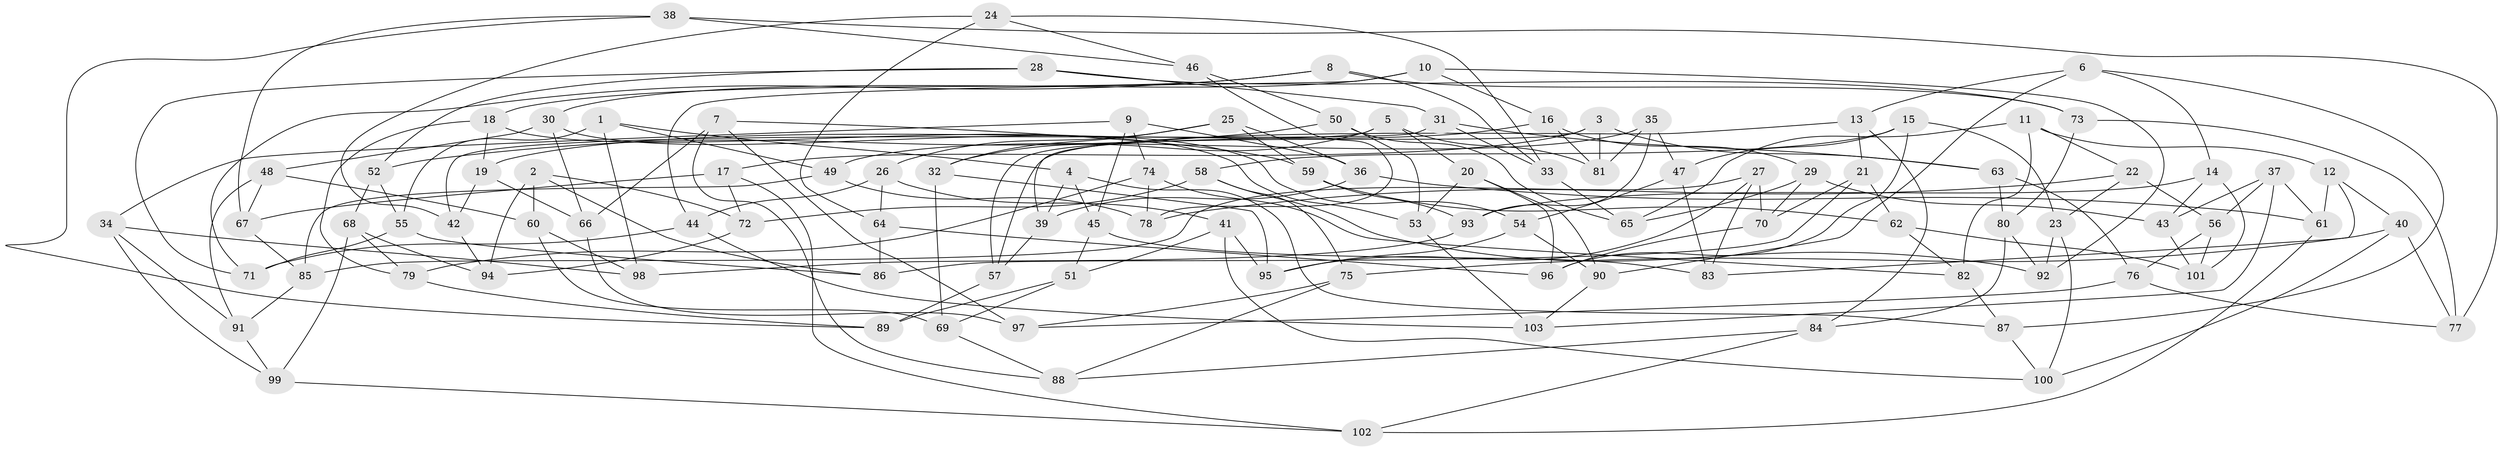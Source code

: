 // coarse degree distribution, {6: 0.4166666666666667, 4: 0.5555555555555556, 3: 0.013888888888888888, 5: 0.013888888888888888}
// Generated by graph-tools (version 1.1) at 2025/24/03/03/25 07:24:24]
// undirected, 103 vertices, 206 edges
graph export_dot {
graph [start="1"]
  node [color=gray90,style=filled];
  1;
  2;
  3;
  4;
  5;
  6;
  7;
  8;
  9;
  10;
  11;
  12;
  13;
  14;
  15;
  16;
  17;
  18;
  19;
  20;
  21;
  22;
  23;
  24;
  25;
  26;
  27;
  28;
  29;
  30;
  31;
  32;
  33;
  34;
  35;
  36;
  37;
  38;
  39;
  40;
  41;
  42;
  43;
  44;
  45;
  46;
  47;
  48;
  49;
  50;
  51;
  52;
  53;
  54;
  55;
  56;
  57;
  58;
  59;
  60;
  61;
  62;
  63;
  64;
  65;
  66;
  67;
  68;
  69;
  70;
  71;
  72;
  73;
  74;
  75;
  76;
  77;
  78;
  79;
  80;
  81;
  82;
  83;
  84;
  85;
  86;
  87;
  88;
  89;
  90;
  91;
  92;
  93;
  94;
  95;
  96;
  97;
  98;
  99;
  100;
  101;
  102;
  103;
  1 -- 49;
  1 -- 55;
  1 -- 98;
  1 -- 4;
  2 -- 86;
  2 -- 94;
  2 -- 72;
  2 -- 60;
  3 -- 17;
  3 -- 63;
  3 -- 57;
  3 -- 81;
  4 -- 87;
  4 -- 39;
  4 -- 45;
  5 -- 20;
  5 -- 39;
  5 -- 81;
  5 -- 32;
  6 -- 90;
  6 -- 13;
  6 -- 87;
  6 -- 14;
  7 -- 97;
  7 -- 88;
  7 -- 66;
  7 -- 59;
  8 -- 71;
  8 -- 18;
  8 -- 73;
  8 -- 33;
  9 -- 74;
  9 -- 34;
  9 -- 36;
  9 -- 45;
  10 -- 30;
  10 -- 92;
  10 -- 16;
  10 -- 44;
  11 -- 65;
  11 -- 22;
  11 -- 82;
  11 -- 12;
  12 -- 40;
  12 -- 83;
  12 -- 61;
  13 -- 84;
  13 -- 57;
  13 -- 21;
  14 -- 93;
  14 -- 101;
  14 -- 43;
  15 -- 47;
  15 -- 23;
  15 -- 96;
  15 -- 58;
  16 -- 29;
  16 -- 19;
  16 -- 81;
  17 -- 102;
  17 -- 72;
  17 -- 67;
  18 -- 53;
  18 -- 79;
  18 -- 19;
  19 -- 42;
  19 -- 66;
  20 -- 90;
  20 -- 96;
  20 -- 53;
  21 -- 86;
  21 -- 62;
  21 -- 70;
  22 -- 56;
  22 -- 78;
  22 -- 23;
  23 -- 100;
  23 -- 92;
  24 -- 33;
  24 -- 46;
  24 -- 64;
  24 -- 42;
  25 -- 36;
  25 -- 26;
  25 -- 59;
  25 -- 32;
  26 -- 44;
  26 -- 41;
  26 -- 64;
  27 -- 85;
  27 -- 70;
  27 -- 95;
  27 -- 83;
  28 -- 31;
  28 -- 73;
  28 -- 71;
  28 -- 52;
  29 -- 65;
  29 -- 43;
  29 -- 70;
  30 -- 66;
  30 -- 54;
  30 -- 48;
  31 -- 33;
  31 -- 63;
  31 -- 42;
  32 -- 69;
  32 -- 95;
  33 -- 65;
  34 -- 91;
  34 -- 98;
  34 -- 99;
  35 -- 47;
  35 -- 93;
  35 -- 49;
  35 -- 81;
  36 -- 61;
  36 -- 39;
  37 -- 103;
  37 -- 43;
  37 -- 61;
  37 -- 56;
  38 -- 89;
  38 -- 46;
  38 -- 77;
  38 -- 67;
  39 -- 57;
  40 -- 100;
  40 -- 75;
  40 -- 77;
  41 -- 95;
  41 -- 51;
  41 -- 100;
  42 -- 94;
  43 -- 101;
  44 -- 103;
  44 -- 71;
  45 -- 51;
  45 -- 83;
  46 -- 50;
  46 -- 78;
  47 -- 54;
  47 -- 83;
  48 -- 60;
  48 -- 67;
  48 -- 91;
  49 -- 78;
  49 -- 85;
  50 -- 65;
  50 -- 52;
  50 -- 53;
  51 -- 69;
  51 -- 89;
  52 -- 68;
  52 -- 55;
  53 -- 103;
  54 -- 90;
  54 -- 95;
  55 -- 86;
  55 -- 71;
  56 -- 76;
  56 -- 101;
  57 -- 89;
  58 -- 72;
  58 -- 92;
  58 -- 75;
  59 -- 62;
  59 -- 93;
  60 -- 69;
  60 -- 98;
  61 -- 102;
  62 -- 101;
  62 -- 82;
  63 -- 76;
  63 -- 80;
  64 -- 96;
  64 -- 86;
  66 -- 97;
  67 -- 85;
  68 -- 79;
  68 -- 99;
  68 -- 94;
  69 -- 88;
  70 -- 96;
  72 -- 94;
  73 -- 77;
  73 -- 80;
  74 -- 78;
  74 -- 82;
  74 -- 79;
  75 -- 88;
  75 -- 97;
  76 -- 77;
  76 -- 97;
  79 -- 89;
  80 -- 92;
  80 -- 84;
  82 -- 87;
  84 -- 102;
  84 -- 88;
  85 -- 91;
  87 -- 100;
  90 -- 103;
  91 -- 99;
  93 -- 98;
  99 -- 102;
}
